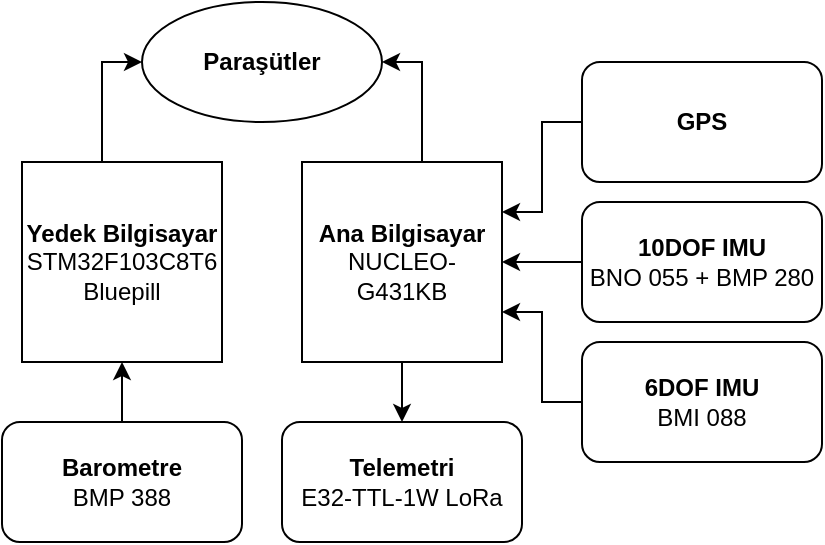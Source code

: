 <mxfile version="12.8.5" type="github">
  <diagram id="C5RBs43oDa-KdzZeNtuy" name="Page-1">
    <mxGraphModel dx="1038" dy="580" grid="1" gridSize="10" guides="1" tooltips="1" connect="1" arrows="1" fold="1" page="1" pageScale="1" pageWidth="827" pageHeight="1169" math="0" shadow="0">
      <root>
        <mxCell id="WIyWlLk6GJQsqaUBKTNV-0" />
        <mxCell id="WIyWlLk6GJQsqaUBKTNV-1" parent="WIyWlLk6GJQsqaUBKTNV-0" />
        <mxCell id="Z_TS1K_1lkuzl-0jUQaW-18" style="edgeStyle=orthogonalEdgeStyle;rounded=0;orthogonalLoop=1;jettySize=auto;html=1;exitX=0;exitY=0.5;exitDx=0;exitDy=0;entryX=0;entryY=0.5;entryDx=0;entryDy=0;" edge="1" parent="WIyWlLk6GJQsqaUBKTNV-1" source="lje-nCFNsl1qw1t_iuet-0" target="Z_TS1K_1lkuzl-0jUQaW-12">
          <mxGeometry relative="1" as="geometry">
            <Array as="points">
              <mxPoint x="240" y="240" />
              <mxPoint x="240" y="190" />
            </Array>
          </mxGeometry>
        </mxCell>
        <mxCell id="lje-nCFNsl1qw1t_iuet-0" value="&lt;b&gt;Yedek Bilgisayar&lt;br&gt;&lt;/b&gt;STM32F103C8T6 Bluepill" style="whiteSpace=wrap;html=1;aspect=fixed;direction=south;" parent="WIyWlLk6GJQsqaUBKTNV-1" vertex="1">
          <mxGeometry x="200" y="240" width="100" height="100" as="geometry" />
        </mxCell>
        <mxCell id="Z_TS1K_1lkuzl-0jUQaW-2" style="edgeStyle=orthogonalEdgeStyle;rounded=0;orthogonalLoop=1;jettySize=auto;html=1;exitX=0.5;exitY=1;exitDx=0;exitDy=0;entryX=0.5;entryY=0;entryDx=0;entryDy=0;" edge="1" parent="WIyWlLk6GJQsqaUBKTNV-1" source="lje-nCFNsl1qw1t_iuet-1" target="lje-nCFNsl1qw1t_iuet-3">
          <mxGeometry relative="1" as="geometry" />
        </mxCell>
        <mxCell id="Z_TS1K_1lkuzl-0jUQaW-17" style="edgeStyle=orthogonalEdgeStyle;rounded=0;orthogonalLoop=1;jettySize=auto;html=1;exitX=0.5;exitY=0;exitDx=0;exitDy=0;entryX=1;entryY=0.5;entryDx=0;entryDy=0;" edge="1" parent="WIyWlLk6GJQsqaUBKTNV-1" source="lje-nCFNsl1qw1t_iuet-1" target="Z_TS1K_1lkuzl-0jUQaW-12">
          <mxGeometry relative="1" as="geometry">
            <Array as="points">
              <mxPoint x="400" y="240" />
              <mxPoint x="400" y="190" />
            </Array>
          </mxGeometry>
        </mxCell>
        <mxCell id="lje-nCFNsl1qw1t_iuet-1" value="&lt;b&gt;Ana Bilgisayar&lt;/b&gt;&lt;br&gt;NUCLEO-G431KB" style="whiteSpace=wrap;html=1;aspect=fixed;" parent="WIyWlLk6GJQsqaUBKTNV-1" vertex="1">
          <mxGeometry x="340" y="240" width="100" height="100" as="geometry" />
        </mxCell>
        <mxCell id="Z_TS1K_1lkuzl-0jUQaW-8" style="edgeStyle=orthogonalEdgeStyle;rounded=0;orthogonalLoop=1;jettySize=auto;html=1;exitX=0;exitY=0.5;exitDx=0;exitDy=0;entryX=1;entryY=0.25;entryDx=0;entryDy=0;" edge="1" parent="WIyWlLk6GJQsqaUBKTNV-1" source="lje-nCFNsl1qw1t_iuet-2" target="lje-nCFNsl1qw1t_iuet-1">
          <mxGeometry relative="1" as="geometry" />
        </mxCell>
        <mxCell id="lje-nCFNsl1qw1t_iuet-2" value="&lt;b&gt;GPS&lt;/b&gt;" style="rounded=1;whiteSpace=wrap;html=1;" parent="WIyWlLk6GJQsqaUBKTNV-1" vertex="1">
          <mxGeometry x="480" y="190" width="120" height="60" as="geometry" />
        </mxCell>
        <mxCell id="lje-nCFNsl1qw1t_iuet-3" value="&lt;b&gt;Telemetri&lt;/b&gt;&lt;br&gt;E32-TTL-1W LoRa" style="rounded=1;whiteSpace=wrap;html=1;" parent="WIyWlLk6GJQsqaUBKTNV-1" vertex="1">
          <mxGeometry x="330" y="370" width="120" height="60" as="geometry" />
        </mxCell>
        <mxCell id="Z_TS1K_1lkuzl-0jUQaW-0" style="edgeStyle=orthogonalEdgeStyle;rounded=0;orthogonalLoop=1;jettySize=auto;html=1;exitX=0;exitY=0.5;exitDx=0;exitDy=0;entryX=1;entryY=0.5;entryDx=0;entryDy=0;" edge="1" parent="WIyWlLk6GJQsqaUBKTNV-1" source="lje-nCFNsl1qw1t_iuet-4" target="lje-nCFNsl1qw1t_iuet-1">
          <mxGeometry relative="1" as="geometry" />
        </mxCell>
        <mxCell id="lje-nCFNsl1qw1t_iuet-4" value="&lt;b&gt;10DOF IMU&lt;br&gt;&lt;/b&gt;BNO 055 + BMP 280" style="rounded=1;whiteSpace=wrap;html=1;" parent="WIyWlLk6GJQsqaUBKTNV-1" vertex="1">
          <mxGeometry x="480" y="260" width="120" height="60" as="geometry" />
        </mxCell>
        <mxCell id="Z_TS1K_1lkuzl-0jUQaW-7" style="edgeStyle=orthogonalEdgeStyle;rounded=0;orthogonalLoop=1;jettySize=auto;html=1;exitX=0.5;exitY=0;exitDx=0;exitDy=0;entryX=1;entryY=0.5;entryDx=0;entryDy=0;" edge="1" parent="WIyWlLk6GJQsqaUBKTNV-1" source="lje-nCFNsl1qw1t_iuet-6" target="lje-nCFNsl1qw1t_iuet-0">
          <mxGeometry relative="1" as="geometry" />
        </mxCell>
        <mxCell id="lje-nCFNsl1qw1t_iuet-6" value="&lt;b&gt;Barometre&lt;/b&gt;&lt;br&gt;BMP 388" style="rounded=1;whiteSpace=wrap;html=1;" parent="WIyWlLk6GJQsqaUBKTNV-1" vertex="1">
          <mxGeometry x="190" y="370" width="120" height="60" as="geometry" />
        </mxCell>
        <mxCell id="lje-nCFNsl1qw1t_iuet-17" style="edgeStyle=orthogonalEdgeStyle;rounded=0;orthogonalLoop=1;jettySize=auto;html=1;exitX=0;exitY=0.5;exitDx=0;exitDy=0;entryX=1;entryY=0.75;entryDx=0;entryDy=0;" parent="WIyWlLk6GJQsqaUBKTNV-1" source="lje-nCFNsl1qw1t_iuet-7" target="lje-nCFNsl1qw1t_iuet-1" edge="1">
          <mxGeometry relative="1" as="geometry" />
        </mxCell>
        <mxCell id="lje-nCFNsl1qw1t_iuet-7" value="&lt;b&gt;6DOF IMU&lt;br&gt;&lt;/b&gt;BMI 088" style="rounded=1;whiteSpace=wrap;html=1;" parent="WIyWlLk6GJQsqaUBKTNV-1" vertex="1">
          <mxGeometry x="480" y="330" width="120" height="60" as="geometry" />
        </mxCell>
        <mxCell id="Z_TS1K_1lkuzl-0jUQaW-12" value="&lt;b&gt;Paraşütler&lt;/b&gt;" style="ellipse;whiteSpace=wrap;html=1;" vertex="1" parent="WIyWlLk6GJQsqaUBKTNV-1">
          <mxGeometry x="260" y="160" width="120" height="60" as="geometry" />
        </mxCell>
      </root>
    </mxGraphModel>
  </diagram>
</mxfile>
